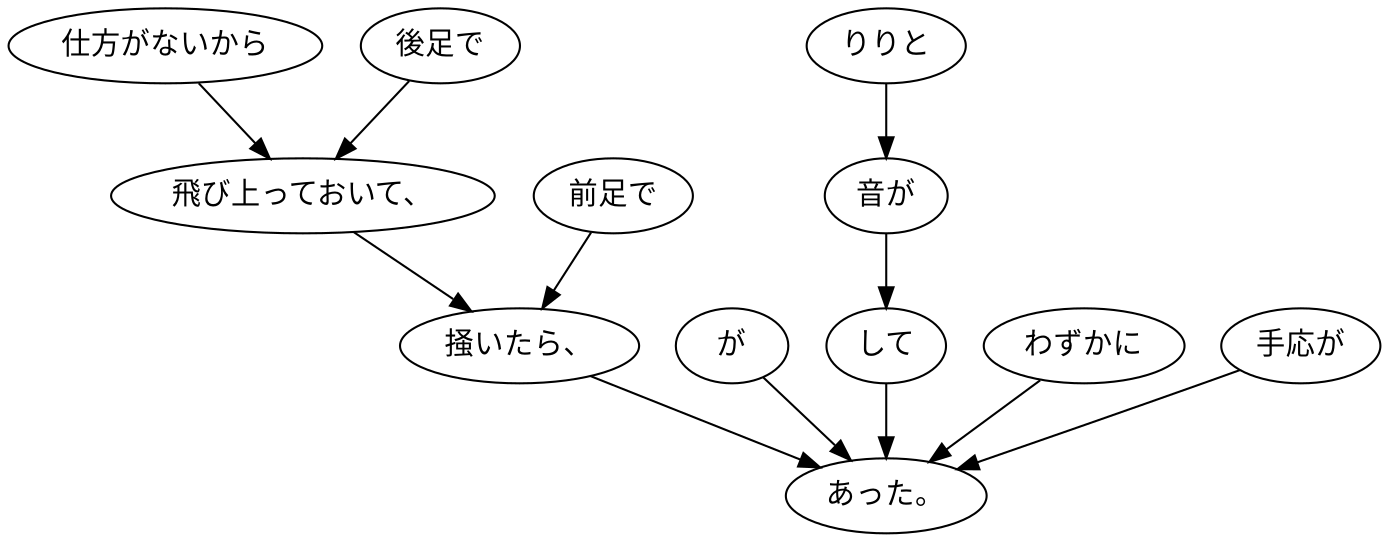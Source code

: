 digraph graph9170 {
	node0 [label="仕方がないから"];
	node1 [label="後足で"];
	node2 [label="飛び上っておいて、"];
	node3 [label="前足で"];
	node4 [label="掻いたら、"];
	node5 [label="が"];
	node6 [label="りりと"];
	node7 [label="音が"];
	node8 [label="して"];
	node9 [label="わずかに"];
	node10 [label="手応が"];
	node11 [label="あった。"];
	node0 -> node2;
	node1 -> node2;
	node2 -> node4;
	node3 -> node4;
	node4 -> node11;
	node5 -> node11;
	node6 -> node7;
	node7 -> node8;
	node8 -> node11;
	node9 -> node11;
	node10 -> node11;
}
